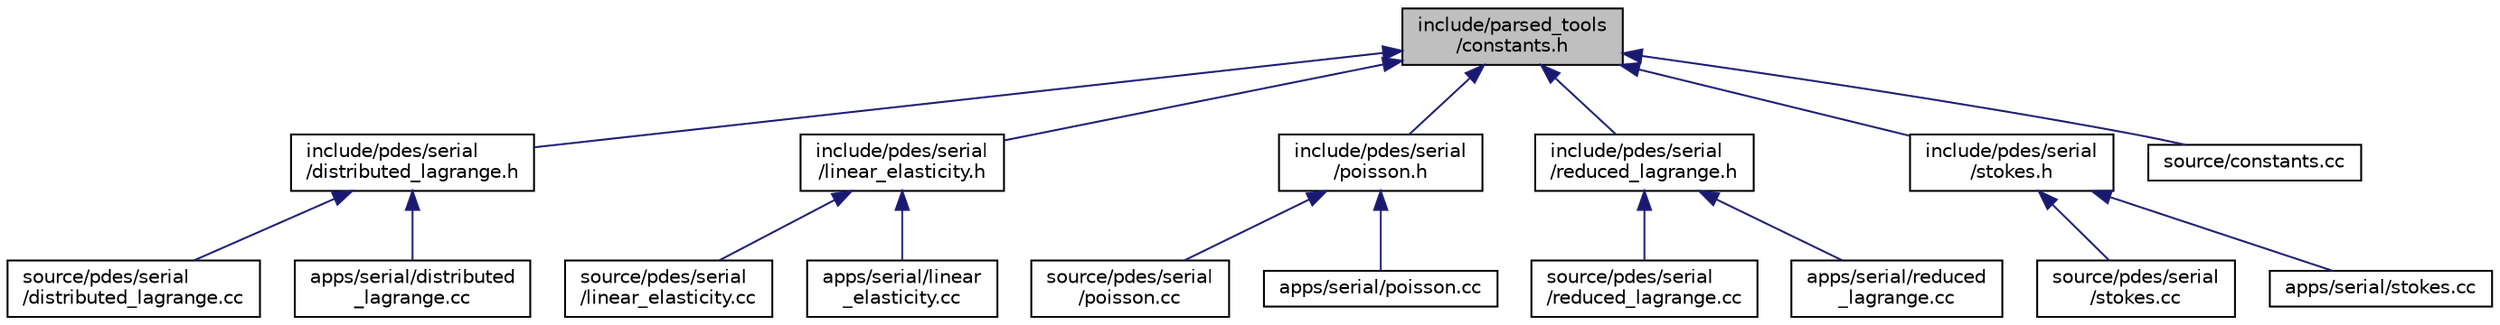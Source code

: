 digraph "include/parsed_tools/constants.h"
{
 // LATEX_PDF_SIZE
  bgcolor="transparent";
  edge [fontname="Helvetica",fontsize="10",labelfontname="Helvetica",labelfontsize="10"];
  node [fontname="Helvetica",fontsize="10",shape=record];
  Node1 [label="include/parsed_tools\l/constants.h",height=0.2,width=0.4,color="black", fillcolor="grey75", style="filled", fontcolor="black",tooltip=" "];
  Node1 -> Node2 [dir="back",color="midnightblue",fontsize="10",style="solid",fontname="Helvetica"];
  Node2 [label="include/pdes/serial\l/distributed_lagrange.h",height=0.2,width=0.4,color="black",URL="$distributed__lagrange_8h.html",tooltip=" "];
  Node2 -> Node3 [dir="back",color="midnightblue",fontsize="10",style="solid",fontname="Helvetica"];
  Node3 [label="source/pdes/serial\l/distributed_lagrange.cc",height=0.2,width=0.4,color="black",URL="$source_2pdes_2serial_2distributed__lagrange_8cc.html",tooltip=" "];
  Node2 -> Node4 [dir="back",color="midnightblue",fontsize="10",style="solid",fontname="Helvetica"];
  Node4 [label="apps/serial/distributed\l_lagrange.cc",height=0.2,width=0.4,color="black",URL="$apps_2serial_2distributed__lagrange_8cc.html",tooltip=" "];
  Node1 -> Node5 [dir="back",color="midnightblue",fontsize="10",style="solid",fontname="Helvetica"];
  Node5 [label="include/pdes/serial\l/linear_elasticity.h",height=0.2,width=0.4,color="black",URL="$linear__elasticity_8h.html",tooltip=" "];
  Node5 -> Node6 [dir="back",color="midnightblue",fontsize="10",style="solid",fontname="Helvetica"];
  Node6 [label="source/pdes/serial\l/linear_elasticity.cc",height=0.2,width=0.4,color="black",URL="$source_2pdes_2serial_2linear__elasticity_8cc.html",tooltip=" "];
  Node5 -> Node7 [dir="back",color="midnightblue",fontsize="10",style="solid",fontname="Helvetica"];
  Node7 [label="apps/serial/linear\l_elasticity.cc",height=0.2,width=0.4,color="black",URL="$apps_2serial_2linear__elasticity_8cc.html",tooltip=" "];
  Node1 -> Node8 [dir="back",color="midnightblue",fontsize="10",style="solid",fontname="Helvetica"];
  Node8 [label="include/pdes/serial\l/poisson.h",height=0.2,width=0.4,color="black",URL="$poisson_8h.html",tooltip=" "];
  Node8 -> Node9 [dir="back",color="midnightblue",fontsize="10",style="solid",fontname="Helvetica"];
  Node9 [label="source/pdes/serial\l/poisson.cc",height=0.2,width=0.4,color="black",URL="$source_2pdes_2serial_2poisson_8cc.html",tooltip=" "];
  Node8 -> Node10 [dir="back",color="midnightblue",fontsize="10",style="solid",fontname="Helvetica"];
  Node10 [label="apps/serial/poisson.cc",height=0.2,width=0.4,color="black",URL="$apps_2serial_2poisson_8cc.html",tooltip=" "];
  Node1 -> Node11 [dir="back",color="midnightblue",fontsize="10",style="solid",fontname="Helvetica"];
  Node11 [label="include/pdes/serial\l/reduced_lagrange.h",height=0.2,width=0.4,color="black",URL="$reduced__lagrange_8h.html",tooltip=" "];
  Node11 -> Node12 [dir="back",color="midnightblue",fontsize="10",style="solid",fontname="Helvetica"];
  Node12 [label="source/pdes/serial\l/reduced_lagrange.cc",height=0.2,width=0.4,color="black",URL="$source_2pdes_2serial_2reduced__lagrange_8cc.html",tooltip=" "];
  Node11 -> Node13 [dir="back",color="midnightblue",fontsize="10",style="solid",fontname="Helvetica"];
  Node13 [label="apps/serial/reduced\l_lagrange.cc",height=0.2,width=0.4,color="black",URL="$apps_2serial_2reduced__lagrange_8cc.html",tooltip=" "];
  Node1 -> Node14 [dir="back",color="midnightblue",fontsize="10",style="solid",fontname="Helvetica"];
  Node14 [label="include/pdes/serial\l/stokes.h",height=0.2,width=0.4,color="black",URL="$stokes_8h.html",tooltip=" "];
  Node14 -> Node15 [dir="back",color="midnightblue",fontsize="10",style="solid",fontname="Helvetica"];
  Node15 [label="source/pdes/serial\l/stokes.cc",height=0.2,width=0.4,color="black",URL="$source_2pdes_2serial_2stokes_8cc.html",tooltip=" "];
  Node14 -> Node16 [dir="back",color="midnightblue",fontsize="10",style="solid",fontname="Helvetica"];
  Node16 [label="apps/serial/stokes.cc",height=0.2,width=0.4,color="black",URL="$apps_2serial_2stokes_8cc.html",tooltip=" "];
  Node1 -> Node17 [dir="back",color="midnightblue",fontsize="10",style="solid",fontname="Helvetica"];
  Node17 [label="source/constants.cc",height=0.2,width=0.4,color="black",URL="$constants_8cc.html",tooltip=" "];
}

